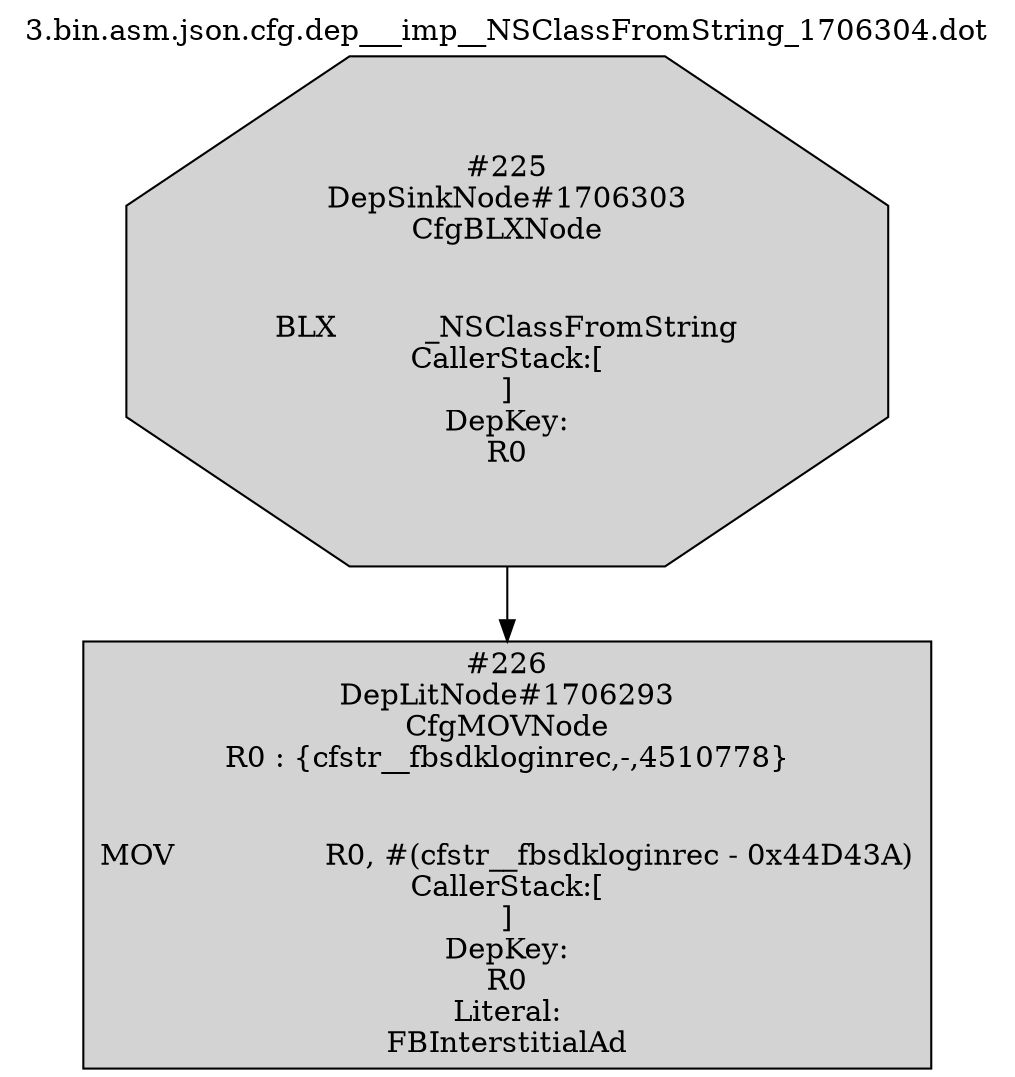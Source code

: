 digraph cfg {
	label="3.bin.asm.json.cfg.dep___imp__NSClassFromString_1706304.dot"
	labelloc=t
		n225 [shape=octagon, label="#225\nDepSinkNode#1706303\nCfgBLXNode\n\n\nBLX		_NSClassFromString\nCallerStack:[\n]\nDepKey:\nR0",style=filled];
		n226 [shape=box, label="#226\nDepLitNode#1706293\nCfgMOVNode\nR0 : {cfstr__fbsdkloginrec,-,4510778}\n\n\nMOV		R0, #(cfstr__fbsdkloginrec - 0x44D43A)\nCallerStack:[\n]\nDepKey:\nR0\nLiteral:\nFBInterstitialAd",style=filled];
		n225 -> n226 [label=""];




}